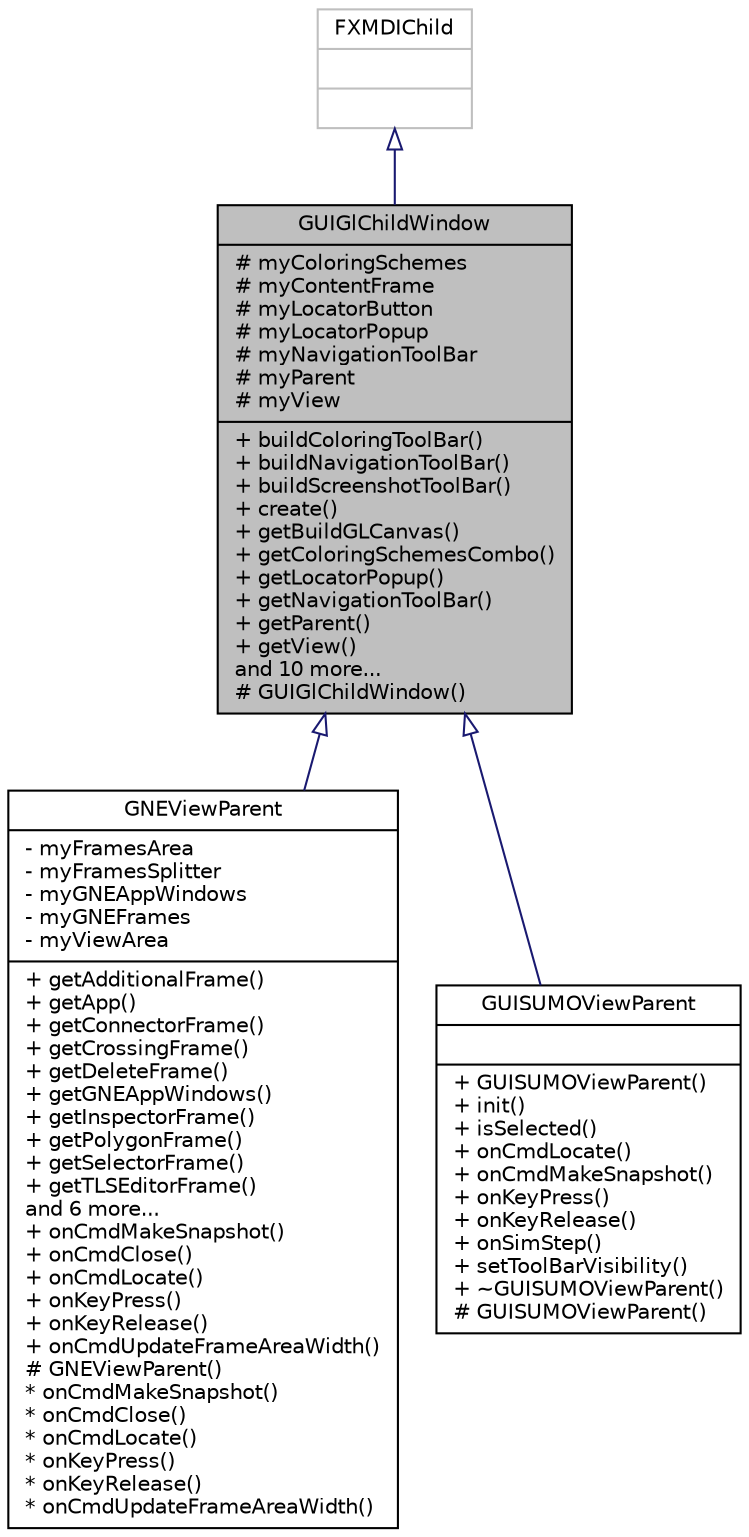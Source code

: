 digraph "GUIGlChildWindow"
{
  edge [fontname="Helvetica",fontsize="10",labelfontname="Helvetica",labelfontsize="10"];
  node [fontname="Helvetica",fontsize="10",shape=record];
  Node0 [label="{GUIGlChildWindow\n|# myColoringSchemes\l# myContentFrame\l# myLocatorButton\l# myLocatorPopup\l# myNavigationToolBar\l# myParent\l# myView\l|+ buildColoringToolBar()\l+ buildNavigationToolBar()\l+ buildScreenshotToolBar()\l+ create()\l+ getBuildGLCanvas()\l+ getColoringSchemesCombo()\l+ getLocatorPopup()\l+ getNavigationToolBar()\l+ getParent()\l+ getView()\land 10 more...\l# GUIGlChildWindow()\l}",height=0.2,width=0.4,color="black", fillcolor="grey75", style="filled", fontcolor="black"];
  Node1 -> Node0 [dir="back",color="midnightblue",fontsize="10",style="solid",arrowtail="onormal",fontname="Helvetica"];
  Node1 [label="{FXMDIChild\n||}",height=0.2,width=0.4,color="grey75", fillcolor="white", style="filled"];
  Node0 -> Node2 [dir="back",color="midnightblue",fontsize="10",style="solid",arrowtail="onormal",fontname="Helvetica"];
  Node2 [label="{GNEViewParent\n|- myFramesArea\l- myFramesSplitter\l- myGNEAppWindows\l- myGNEFrames\l- myViewArea\l|+ getAdditionalFrame()\l+ getApp()\l+ getConnectorFrame()\l+ getCrossingFrame()\l+ getDeleteFrame()\l+ getGNEAppWindows()\l+ getInspectorFrame()\l+ getPolygonFrame()\l+ getSelectorFrame()\l+ getTLSEditorFrame()\land 6 more...\l+ onCmdMakeSnapshot()\l+ onCmdClose()\l+ onCmdLocate()\l+ onKeyPress()\l+ onKeyRelease()\l+ onCmdUpdateFrameAreaWidth()\l# GNEViewParent()\l* onCmdMakeSnapshot()\l* onCmdClose()\l* onCmdLocate()\l* onKeyPress()\l* onKeyRelease()\l* onCmdUpdateFrameAreaWidth()\l}",height=0.2,width=0.4,color="black", fillcolor="white", style="filled",URL="$d6/d5e/class_g_n_e_view_parent.html",tooltip="A single child window which contains a view of the simulation area. "];
  Node0 -> Node3 [dir="back",color="midnightblue",fontsize="10",style="solid",arrowtail="onormal",fontname="Helvetica"];
  Node3 [label="{GUISUMOViewParent\n||+ GUISUMOViewParent()\l+ init()\l+ isSelected()\l+ onCmdLocate()\l+ onCmdMakeSnapshot()\l+ onKeyPress()\l+ onKeyRelease()\l+ onSimStep()\l+ setToolBarVisibility()\l+ ~GUISUMOViewParent()\l# GUISUMOViewParent()\l}",height=0.2,width=0.4,color="black", fillcolor="white", style="filled",URL="$d4/da6/class_g_u_i_s_u_m_o_view_parent.html",tooltip="A single child window which contains a view of the simulation area. "];
}
